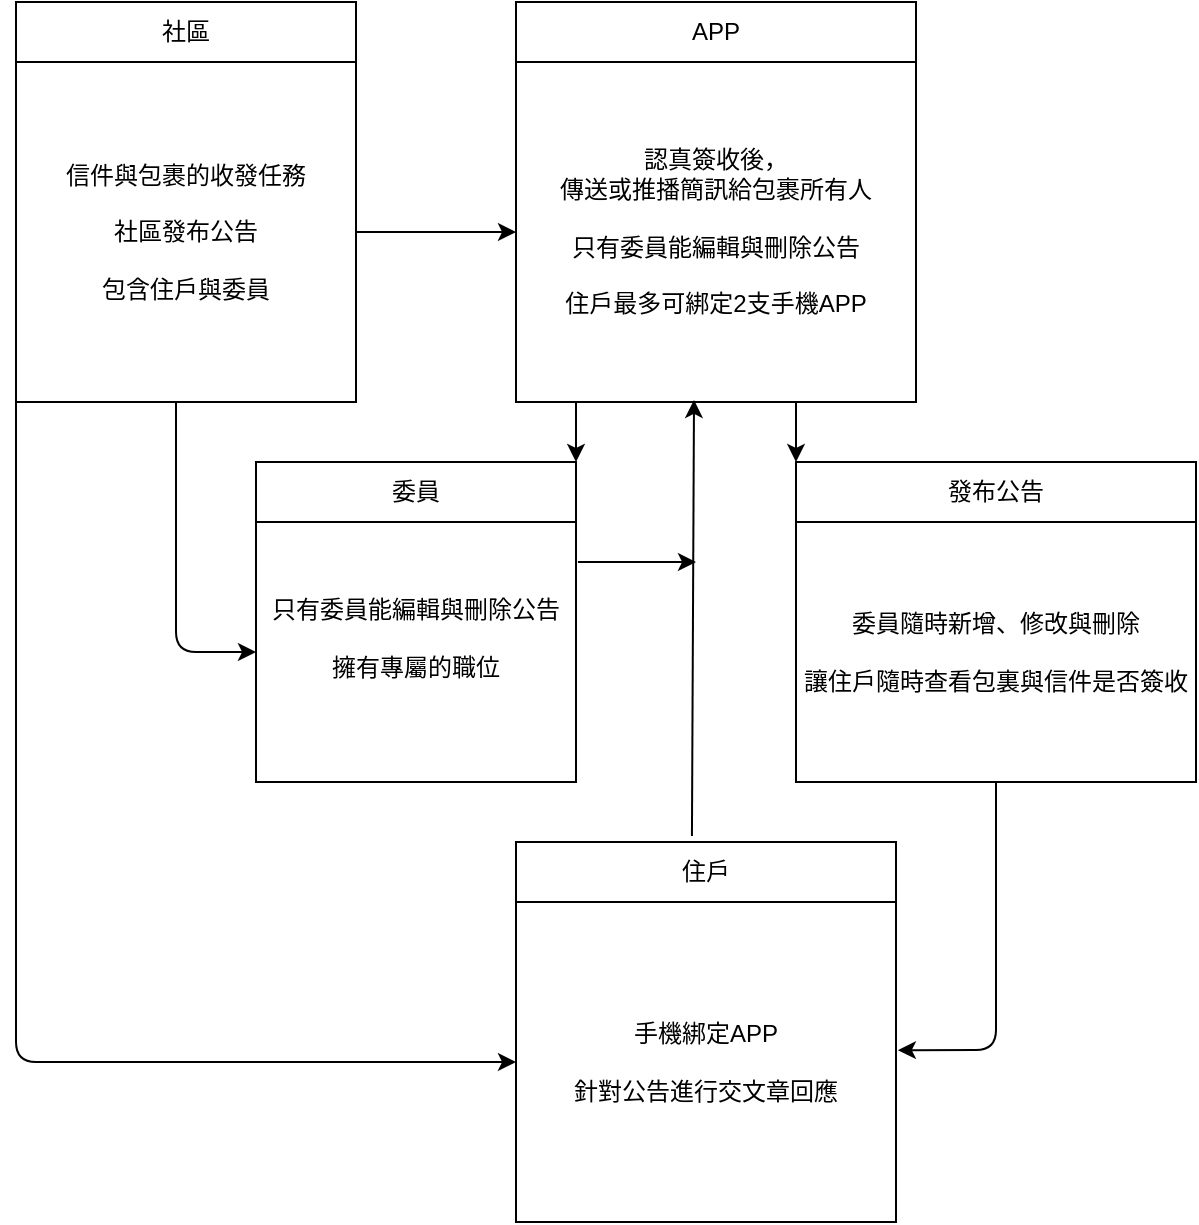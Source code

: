 <mxfile>
    <diagram id="qNVnoE215ap24oWNIVJe" name="第1頁">
        <mxGraphModel dx="641" dy="718" grid="1" gridSize="10" guides="1" tooltips="1" connect="1" arrows="1" fold="1" page="1" pageScale="1" pageWidth="827" pageHeight="1169" math="0" shadow="0">
            <root>
                <mxCell id="0"/>
                <mxCell id="1" parent="0"/>
                <mxCell id="2" value="社區" style="rounded=0;whiteSpace=wrap;html=1;" vertex="1" parent="1">
                    <mxGeometry x="70" y="40" width="170" height="30" as="geometry"/>
                </mxCell>
                <mxCell id="5" style="edgeStyle=none;html=1;entryX=0;entryY=0.5;entryDx=0;entryDy=0;" edge="1" parent="1" source="4" target="8">
                    <mxGeometry relative="1" as="geometry">
                        <mxPoint x="320" y="175" as="targetPoint"/>
                    </mxGeometry>
                </mxCell>
                <mxCell id="22" style="edgeStyle=none;html=1;entryX=0;entryY=0.5;entryDx=0;entryDy=0;" edge="1" parent="1" target="10">
                    <mxGeometry relative="1" as="geometry">
                        <mxPoint x="150" y="240" as="sourcePoint"/>
                        <Array as="points">
                            <mxPoint x="150" y="365"/>
                        </Array>
                    </mxGeometry>
                </mxCell>
                <mxCell id="23" style="edgeStyle=none;html=1;entryX=0;entryY=0.5;entryDx=0;entryDy=0;exitX=0;exitY=1;exitDx=0;exitDy=0;" edge="1" parent="1" source="4" target="14">
                    <mxGeometry relative="1" as="geometry">
                        <Array as="points">
                            <mxPoint x="70" y="570"/>
                        </Array>
                    </mxGeometry>
                </mxCell>
                <mxCell id="4" value="信件與包裹的收發任務&lt;br&gt;&lt;br&gt;社區發布公告&lt;br&gt;&lt;br&gt;包含住戶與委員&lt;br&gt;" style="whiteSpace=wrap;html=1;aspect=fixed;" vertex="1" parent="1">
                    <mxGeometry x="70" y="70" width="170" height="170" as="geometry"/>
                </mxCell>
                <mxCell id="6" value="APP" style="rounded=0;whiteSpace=wrap;html=1;" vertex="1" parent="1">
                    <mxGeometry x="320" y="40" width="200" height="30" as="geometry"/>
                </mxCell>
                <mxCell id="17" style="edgeStyle=none;html=1;entryX=0;entryY=0;entryDx=0;entryDy=0;exitX=0.7;exitY=0.994;exitDx=0;exitDy=0;exitPerimeter=0;" edge="1" parent="1" source="8" target="11">
                    <mxGeometry relative="1" as="geometry"/>
                </mxCell>
                <mxCell id="18" style="edgeStyle=none;html=1;entryX=1;entryY=0;entryDx=0;entryDy=0;" edge="1" parent="1" target="9">
                    <mxGeometry relative="1" as="geometry">
                        <mxPoint x="350" y="240" as="sourcePoint"/>
                    </mxGeometry>
                </mxCell>
                <mxCell id="8" value="認真簽收後，&lt;br&gt;傳送或推播簡訊給包裹所有人&lt;br&gt;&lt;br&gt;只有委員能編輯與刪除公告&lt;br&gt;&lt;br&gt;住戶最多可綁定2支手機APP" style="rounded=0;whiteSpace=wrap;html=1;" vertex="1" parent="1">
                    <mxGeometry x="320" y="70" width="200" height="170" as="geometry"/>
                </mxCell>
                <mxCell id="9" value="委員" style="rounded=0;whiteSpace=wrap;html=1;" vertex="1" parent="1">
                    <mxGeometry x="190" y="270" width="160" height="30" as="geometry"/>
                </mxCell>
                <mxCell id="20" style="edgeStyle=none;html=1;exitX=1.006;exitY=0.154;exitDx=0;exitDy=0;exitPerimeter=0;" edge="1" parent="1" source="10">
                    <mxGeometry relative="1" as="geometry">
                        <mxPoint x="410" y="320" as="targetPoint"/>
                    </mxGeometry>
                </mxCell>
                <mxCell id="10" value="只有委員能編輯與刪除公告&lt;br&gt;&lt;br&gt;擁有專屬的職位&lt;br&gt;&lt;br&gt;" style="rounded=0;whiteSpace=wrap;html=1;" vertex="1" parent="1">
                    <mxGeometry x="190" y="300" width="160" height="130" as="geometry"/>
                </mxCell>
                <mxCell id="11" value="發布公告" style="rounded=0;whiteSpace=wrap;html=1;" vertex="1" parent="1">
                    <mxGeometry x="460" y="270" width="200" height="30" as="geometry"/>
                </mxCell>
                <mxCell id="16" style="edgeStyle=none;html=1;entryX=1.005;entryY=0.463;entryDx=0;entryDy=0;entryPerimeter=0;" edge="1" parent="1" source="12" target="14">
                    <mxGeometry relative="1" as="geometry">
                        <Array as="points">
                            <mxPoint x="560" y="564"/>
                        </Array>
                    </mxGeometry>
                </mxCell>
                <mxCell id="12" value="委員隨時新增、修改與刪除&lt;br&gt;&lt;br&gt;讓住戶隨時查看包裏與信件是否簽收" style="rounded=0;whiteSpace=wrap;html=1;" vertex="1" parent="1">
                    <mxGeometry x="460" y="300" width="200" height="130" as="geometry"/>
                </mxCell>
                <mxCell id="19" style="edgeStyle=none;html=1;entryX=0.445;entryY=0.994;entryDx=0;entryDy=0;entryPerimeter=0;exitX=0.463;exitY=-0.1;exitDx=0;exitDy=0;exitPerimeter=0;" edge="1" parent="1" source="13" target="8">
                    <mxGeometry relative="1" as="geometry">
                        <mxPoint x="415" y="240" as="targetPoint"/>
                    </mxGeometry>
                </mxCell>
                <mxCell id="13" value="住戶" style="rounded=0;whiteSpace=wrap;html=1;" vertex="1" parent="1">
                    <mxGeometry x="320" y="460" width="190" height="30" as="geometry"/>
                </mxCell>
                <mxCell id="14" value="手機綁定APP&lt;br&gt;&lt;br&gt;針對公告進行交文章回應" style="rounded=0;whiteSpace=wrap;html=1;" vertex="1" parent="1">
                    <mxGeometry x="320" y="490" width="190" height="160" as="geometry"/>
                </mxCell>
            </root>
        </mxGraphModel>
    </diagram>
    <diagram id="Tqdu6IDZ-jsN64fo5xe6" name="第2頁">
        <mxGraphModel dx="641" dy="718" grid="1" gridSize="10" guides="1" tooltips="1" connect="1" arrows="1" fold="1" page="1" pageScale="1" pageWidth="827" pageHeight="1169" math="0" shadow="0">
            <root>
                <mxCell id="0"/>
                <mxCell id="1" parent="0"/>
                <mxCell id="M7cJaDudLQJauJ5C9HDS-12" style="edgeStyle=none;html=1;entryX=0;entryY=0.5;entryDx=0;entryDy=0;dashed=1;endArrow=none;endFill=0;" edge="1" parent="1" source="M7cJaDudLQJauJ5C9HDS-1" target="M7cJaDudLQJauJ5C9HDS-6">
                    <mxGeometry relative="1" as="geometry"/>
                </mxCell>
                <mxCell id="M7cJaDudLQJauJ5C9HDS-1" value="住戶綁定APP" style="rounded=0;whiteSpace=wrap;html=1;" vertex="1" parent="1">
                    <mxGeometry x="40" y="90" width="120" height="60" as="geometry"/>
                </mxCell>
                <mxCell id="M7cJaDudLQJauJ5C9HDS-2" value="收發信件/包裹&lt;span style=&quot;color: rgba(0, 0, 0, 0); font-family: monospace; font-size: 0px; text-align: start;&quot;&gt;%3CmxGraphModel%3E%3Croot%3E%3CmxCell%20id%3D%220%22%2F%3E%3CmxCell%20id%3D%221%22%20parent%3D%220%22%2F%3E%3CmxCell%20id%3D%222%22%20value%3D%22%22%20style%3D%22rounded%3D0%3BwhiteSpace%3Dwrap%3Bhtml%3D1%3B%22%20vertex%3D%221%22%20parent%3D%221%22%3E%3CmxGeometry%20x%3D%2240%22%20y%3D%2290%22%20width%3D%22120%22%20height%3D%2260%22%20as%3D%22geometry%22%2F%3E%3C%2FmxCell%3E%3C%2Froot%3E%3C%2FmxGraphModel%3E&lt;/span&gt;" style="rounded=0;whiteSpace=wrap;html=1;" vertex="1" parent="1">
                    <mxGeometry x="190" y="90" width="120" height="60" as="geometry"/>
                </mxCell>
                <mxCell id="M7cJaDudLQJauJ5C9HDS-3" value="委員發布公告" style="rounded=0;whiteSpace=wrap;html=1;" vertex="1" parent="1">
                    <mxGeometry x="340" y="90" width="120" height="60" as="geometry"/>
                </mxCell>
                <mxCell id="M7cJaDudLQJauJ5C9HDS-4" value="住戶對公告進行回應" style="rounded=0;whiteSpace=wrap;html=1;" vertex="1" parent="1">
                    <mxGeometry x="490" y="90" width="120" height="60" as="geometry"/>
                </mxCell>
                <mxCell id="M7cJaDudLQJauJ5C9HDS-5" value="委員對公告進行編輯或刪除" style="rounded=0;whiteSpace=wrap;html=1;" vertex="1" parent="1">
                    <mxGeometry x="640" y="90" width="120" height="60" as="geometry"/>
                </mxCell>
                <mxCell id="M7cJaDudLQJauJ5C9HDS-13" style="edgeStyle=none;html=1;entryX=0.75;entryY=0;entryDx=0;entryDy=0;exitX=0.25;exitY=0;exitDx=0;exitDy=0;" edge="1" parent="1" source="M7cJaDudLQJauJ5C9HDS-6" target="M7cJaDudLQJauJ5C9HDS-7">
                    <mxGeometry relative="1" as="geometry"/>
                </mxCell>
                <mxCell id="M7cJaDudLQJauJ5C9HDS-6" value="" style="rounded=0;whiteSpace=wrap;html=1;direction=south;" vertex="1" parent="1">
                    <mxGeometry x="85" y="240" width="30" height="250" as="geometry"/>
                </mxCell>
                <mxCell id="M7cJaDudLQJauJ5C9HDS-7" value="" style="rounded=0;whiteSpace=wrap;html=1;direction=north;" vertex="1" parent="1">
                    <mxGeometry x="235" y="240" width="30" height="250" as="geometry"/>
                </mxCell>
                <mxCell id="M7cJaDudLQJauJ5C9HDS-8" value="" style="rounded=0;whiteSpace=wrap;html=1;direction=south;" vertex="1" parent="1">
                    <mxGeometry x="385" y="240" width="30" height="250" as="geometry"/>
                </mxCell>
                <mxCell id="M7cJaDudLQJauJ5C9HDS-9" value="" style="rounded=0;whiteSpace=wrap;html=1;direction=south;" vertex="1" parent="1">
                    <mxGeometry x="535" y="240" width="30" height="250" as="geometry"/>
                </mxCell>
                <mxCell id="M7cJaDudLQJauJ5C9HDS-10" value="" style="rounded=0;whiteSpace=wrap;html=1;direction=south;" vertex="1" parent="1">
                    <mxGeometry x="685" y="240" width="30" height="250" as="geometry"/>
                </mxCell>
                <mxCell id="M7cJaDudLQJauJ5C9HDS-11" value="住戶手機綁定&lt;br&gt;APP，並輸入住戶&lt;br&gt;訊息" style="text;html=1;align=center;verticalAlign=middle;resizable=0;points=[];autosize=1;strokeColor=none;fillColor=none;" vertex="1" parent="1">
                    <mxGeometry x="115" y="210" width="120" height="60" as="geometry"/>
                </mxCell>
                <mxCell id="M7cJaDudLQJauJ5C9HDS-14" style="edgeStyle=none;html=1;dashed=1;endArrow=none;endFill=0;exitX=0.5;exitY=1;exitDx=0;exitDy=0;" edge="1" parent="1" source="M7cJaDudLQJauJ5C9HDS-2">
                    <mxGeometry relative="1" as="geometry">
                        <mxPoint x="249.5" y="160" as="sourcePoint"/>
                        <mxPoint x="250" y="240" as="targetPoint"/>
                    </mxGeometry>
                </mxCell>
                <mxCell id="M7cJaDudLQJauJ5C9HDS-15" style="edgeStyle=none;html=1;entryX=0;entryY=0.5;entryDx=0;entryDy=0;dashed=1;endArrow=none;endFill=0;" edge="1" parent="1">
                    <mxGeometry relative="1" as="geometry">
                        <mxPoint x="399.5" y="150" as="sourcePoint"/>
                        <mxPoint x="399.5" y="240" as="targetPoint"/>
                    </mxGeometry>
                </mxCell>
                <mxCell id="M7cJaDudLQJauJ5C9HDS-16" style="edgeStyle=none;html=1;entryX=0;entryY=0.5;entryDx=0;entryDy=0;dashed=1;endArrow=none;endFill=0;" edge="1" parent="1">
                    <mxGeometry relative="1" as="geometry">
                        <mxPoint x="549.5" y="150" as="sourcePoint"/>
                        <mxPoint x="549.5" y="240" as="targetPoint"/>
                    </mxGeometry>
                </mxCell>
                <mxCell id="M7cJaDudLQJauJ5C9HDS-17" style="edgeStyle=none;html=1;entryX=0;entryY=0.5;entryDx=0;entryDy=0;dashed=1;endArrow=none;endFill=0;" edge="1" parent="1">
                    <mxGeometry relative="1" as="geometry">
                        <mxPoint x="699.5" y="150" as="sourcePoint"/>
                        <mxPoint x="699.5" y="240" as="targetPoint"/>
                    </mxGeometry>
                </mxCell>
                <mxCell id="M7cJaDudLQJauJ5C9HDS-18" style="edgeStyle=none;html=1;entryX=0;entryY=0.5;entryDx=0;entryDy=0;dashed=1;endArrow=none;endFill=0;" edge="1" parent="1">
                    <mxGeometry relative="1" as="geometry">
                        <mxPoint x="99.5" y="490" as="sourcePoint"/>
                        <mxPoint x="99.5" y="580" as="targetPoint"/>
                    </mxGeometry>
                </mxCell>
                <mxCell id="M7cJaDudLQJauJ5C9HDS-19" style="edgeStyle=none;html=1;entryX=0;entryY=0.5;entryDx=0;entryDy=0;dashed=1;endArrow=none;endFill=0;" edge="1" parent="1">
                    <mxGeometry relative="1" as="geometry">
                        <mxPoint x="249.5" y="490" as="sourcePoint"/>
                        <mxPoint x="249.5" y="580" as="targetPoint"/>
                    </mxGeometry>
                </mxCell>
                <mxCell id="M7cJaDudLQJauJ5C9HDS-20" style="edgeStyle=none;html=1;entryX=0;entryY=0.5;entryDx=0;entryDy=0;dashed=1;endArrow=none;endFill=0;" edge="1" parent="1">
                    <mxGeometry relative="1" as="geometry">
                        <mxPoint x="399.5" y="490" as="sourcePoint"/>
                        <mxPoint x="399.5" y="580" as="targetPoint"/>
                    </mxGeometry>
                </mxCell>
                <mxCell id="M7cJaDudLQJauJ5C9HDS-21" style="edgeStyle=none;html=1;entryX=0;entryY=0.5;entryDx=0;entryDy=0;dashed=1;endArrow=none;endFill=0;" edge="1" parent="1">
                    <mxGeometry relative="1" as="geometry">
                        <mxPoint x="549.5" y="490" as="sourcePoint"/>
                        <mxPoint x="549.5" y="580" as="targetPoint"/>
                    </mxGeometry>
                </mxCell>
                <mxCell id="M7cJaDudLQJauJ5C9HDS-22" style="edgeStyle=none;html=1;entryX=0;entryY=0.5;entryDx=0;entryDy=0;dashed=1;endArrow=none;endFill=0;" edge="1" parent="1">
                    <mxGeometry relative="1" as="geometry">
                        <mxPoint x="699.5" y="490" as="sourcePoint"/>
                        <mxPoint x="699.5" y="580" as="targetPoint"/>
                    </mxGeometry>
                </mxCell>
                <mxCell id="M7cJaDudLQJauJ5C9HDS-23" style="edgeStyle=none;html=1;entryX=0.75;entryY=0;entryDx=0;entryDy=0;exitX=0.25;exitY=0;exitDx=0;exitDy=0;" edge="1" parent="1">
                    <mxGeometry relative="1" as="geometry">
                        <mxPoint x="265" y="300" as="sourcePoint"/>
                        <mxPoint x="385" y="300" as="targetPoint"/>
                    </mxGeometry>
                </mxCell>
                <mxCell id="M7cJaDudLQJauJ5C9HDS-24" style="edgeStyle=none;html=1;entryX=0.75;entryY=0;entryDx=0;entryDy=0;exitX=0.25;exitY=0;exitDx=0;exitDy=0;" edge="1" parent="1">
                    <mxGeometry relative="1" as="geometry">
                        <mxPoint x="415" y="300" as="sourcePoint"/>
                        <mxPoint x="535" y="300" as="targetPoint"/>
                    </mxGeometry>
                </mxCell>
                <mxCell id="M7cJaDudLQJauJ5C9HDS-25" style="edgeStyle=none;html=1;entryX=0.75;entryY=0;entryDx=0;entryDy=0;exitX=0.25;exitY=0;exitDx=0;exitDy=0;" edge="1" parent="1">
                    <mxGeometry relative="1" as="geometry">
                        <mxPoint x="565" y="300" as="sourcePoint"/>
                        <mxPoint x="685" y="300" as="targetPoint"/>
                    </mxGeometry>
                </mxCell>
                <mxCell id="M7cJaDudLQJauJ5C9HDS-26" value="信件或包裹送達&lt;br&gt;時，警衛進行查收&lt;br&gt;並確認住戶訊息" style="text;html=1;align=center;verticalAlign=middle;resizable=0;points=[];autosize=1;strokeColor=none;fillColor=none;" vertex="1" parent="1">
                    <mxGeometry x="265" y="210" width="120" height="60" as="geometry"/>
                </mxCell>
                <mxCell id="M7cJaDudLQJauJ5C9HDS-27" value="委員確認訊息後&lt;br&gt;向APP推發公告&lt;br&gt;或簡訊" style="text;html=1;align=center;verticalAlign=middle;resizable=0;points=[];autosize=1;strokeColor=none;fillColor=none;" vertex="1" parent="1">
                    <mxGeometry x="425" y="210" width="110" height="60" as="geometry"/>
                </mxCell>
                <mxCell id="M7cJaDudLQJauJ5C9HDS-28" value="住戶對公告進行評論" style="text;html=1;align=center;verticalAlign=middle;resizable=0;points=[];autosize=1;strokeColor=none;fillColor=none;" vertex="1" parent="1">
                    <mxGeometry x="560" y="225" width="130" height="30" as="geometry"/>
                </mxCell>
                <mxCell id="M7cJaDudLQJauJ5C9HDS-29" style="edgeStyle=none;html=1;entryX=0.75;entryY=0;entryDx=0;entryDy=0;exitX=0.25;exitY=0;exitDx=0;exitDy=0;" edge="1" parent="1">
                    <mxGeometry relative="1" as="geometry">
                        <mxPoint x="715" y="300" as="sourcePoint"/>
                        <mxPoint x="835" y="300" as="targetPoint"/>
                    </mxGeometry>
                </mxCell>
                <mxCell id="M7cJaDudLQJauJ5C9HDS-30" value="委員對公告進行&lt;br&gt;編輯或刪除" style="text;html=1;align=center;verticalAlign=middle;resizable=0;points=[];autosize=1;strokeColor=none;fillColor=none;" vertex="1" parent="1">
                    <mxGeometry x="717" y="225" width="110" height="40" as="geometry"/>
                </mxCell>
            </root>
        </mxGraphModel>
    </diagram>
</mxfile>